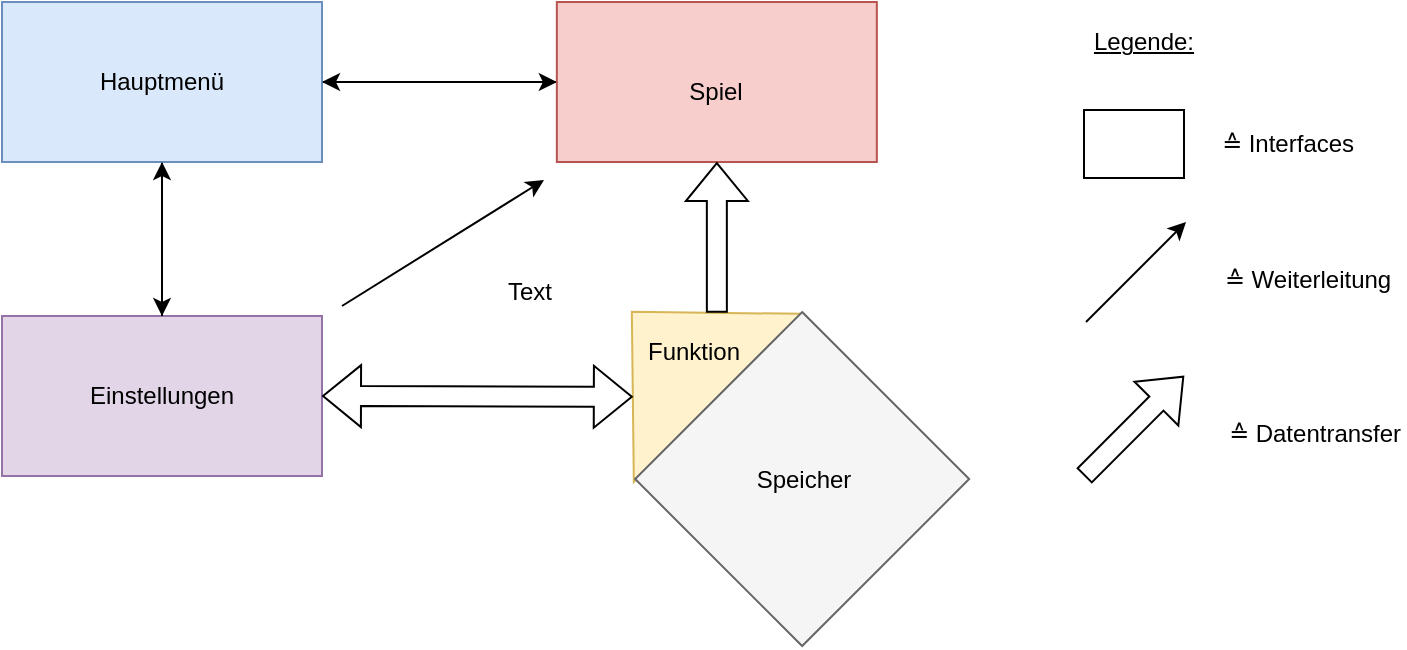 <mxfile version="20.8.3" type="github">
  <diagram id="gJQmC2m-UQPg0cxTNWhT" name="Seite-1">
    <mxGraphModel dx="961" dy="523" grid="0" gridSize="10" guides="1" tooltips="1" connect="1" arrows="1" fold="1" page="1" pageScale="1" pageWidth="827" pageHeight="1169" math="0" shadow="0">
      <root>
        <mxCell id="0" />
        <mxCell id="1" parent="0" />
        <mxCell id="O3_QjcBJ2C3qcMlOktQt-18" value="" style="triangle;whiteSpace=wrap;html=1;rotation=-135;fillColor=#fff2cc;strokeColor=#d6b656;" vertex="1" parent="1">
          <mxGeometry x="351" y="155" width="60.85" height="118.84" as="geometry" />
        </mxCell>
        <mxCell id="jdjC4HxTsvZZCqRnrzq8-2" value="" style="rounded=0;whiteSpace=wrap;html=1;" parent="1" vertex="1">
          <mxGeometry x="45" y="38" width="160" height="80" as="geometry" />
        </mxCell>
        <mxCell id="jdjC4HxTsvZZCqRnrzq8-15" style="edgeStyle=orthogonalEdgeStyle;rounded=0;orthogonalLoop=1;jettySize=auto;html=1;entryX=0;entryY=0.5;entryDx=0;entryDy=0;" parent="1" source="jdjC4HxTsvZZCqRnrzq8-5" target="jdjC4HxTsvZZCqRnrzq8-18" edge="1">
          <mxGeometry relative="1" as="geometry">
            <mxPoint x="320" y="200" as="targetPoint" />
          </mxGeometry>
        </mxCell>
        <mxCell id="jdjC4HxTsvZZCqRnrzq8-19" style="edgeStyle=orthogonalEdgeStyle;rounded=0;orthogonalLoop=1;jettySize=auto;html=1;entryX=0.5;entryY=0;entryDx=0;entryDy=0;" parent="1" source="jdjC4HxTsvZZCqRnrzq8-5" target="jdjC4HxTsvZZCqRnrzq8-8" edge="1">
          <mxGeometry relative="1" as="geometry" />
        </mxCell>
        <mxCell id="jdjC4HxTsvZZCqRnrzq8-5" value="Hauptmenü" style="text;html=1;strokeColor=#6c8ebf;fillColor=#dae8fc;align=center;verticalAlign=middle;whiteSpace=wrap;rounded=0;" parent="1" vertex="1">
          <mxGeometry x="45" y="38" width="160" height="80" as="geometry" />
        </mxCell>
        <mxCell id="jdjC4HxTsvZZCqRnrzq8-8" value="" style="rounded=0;whiteSpace=wrap;html=1;fillColor=#e1d5e7;strokeColor=#9673a6;" parent="1" vertex="1">
          <mxGeometry x="45" y="195" width="160" height="80" as="geometry" />
        </mxCell>
        <mxCell id="O3_QjcBJ2C3qcMlOktQt-29" style="edgeStyle=orthogonalEdgeStyle;rounded=0;orthogonalLoop=1;jettySize=auto;html=1;entryX=1;entryY=0.5;entryDx=0;entryDy=0;" edge="1" parent="1" source="jdjC4HxTsvZZCqRnrzq8-18" target="jdjC4HxTsvZZCqRnrzq8-5">
          <mxGeometry relative="1" as="geometry" />
        </mxCell>
        <mxCell id="jdjC4HxTsvZZCqRnrzq8-18" value="" style="rounded=0;whiteSpace=wrap;html=1;fillColor=#f8cecc;strokeColor=#b85450;" parent="1" vertex="1">
          <mxGeometry x="322.42" y="38" width="160" height="80" as="geometry" />
        </mxCell>
        <mxCell id="O3_QjcBJ2C3qcMlOktQt-28" style="edgeStyle=orthogonalEdgeStyle;rounded=0;orthogonalLoop=1;jettySize=auto;html=1;entryX=0.5;entryY=1;entryDx=0;entryDy=0;" edge="1" parent="1" source="jdjC4HxTsvZZCqRnrzq8-26" target="jdjC4HxTsvZZCqRnrzq8-5">
          <mxGeometry relative="1" as="geometry" />
        </mxCell>
        <mxCell id="jdjC4HxTsvZZCqRnrzq8-26" value="Einstellungen" style="text;html=1;strokeColor=none;fillColor=none;align=center;verticalAlign=middle;whiteSpace=wrap;rounded=0;" parent="1" vertex="1">
          <mxGeometry x="95" y="195" width="60" height="80" as="geometry" />
        </mxCell>
        <mxCell id="jdjC4HxTsvZZCqRnrzq8-27" value="Spiel" style="text;html=1;strokeColor=none;fillColor=none;align=center;verticalAlign=middle;whiteSpace=wrap;rounded=0;" parent="1" vertex="1">
          <mxGeometry x="372.42" y="68" width="60" height="30" as="geometry" />
        </mxCell>
        <mxCell id="jdjC4HxTsvZZCqRnrzq8-28" value="Funktion" style="text;html=1;strokeColor=none;fillColor=none;align=center;verticalAlign=middle;whiteSpace=wrap;rounded=0;" parent="1" vertex="1">
          <mxGeometry x="360.58" y="198.42" width="60" height="30" as="geometry" />
        </mxCell>
        <mxCell id="O3_QjcBJ2C3qcMlOktQt-20" value="" style="rhombus;whiteSpace=wrap;html=1;fillColor=#f5f5f5;fontColor=#333333;strokeColor=#666666;" vertex="1" parent="1">
          <mxGeometry x="361.58" y="193.04" width="167" height="167" as="geometry" />
        </mxCell>
        <mxCell id="O3_QjcBJ2C3qcMlOktQt-21" value="Speicher" style="text;html=1;strokeColor=none;fillColor=none;align=center;verticalAlign=middle;whiteSpace=wrap;rounded=0;" vertex="1" parent="1">
          <mxGeometry x="415.58" y="262.04" width="60" height="30" as="geometry" />
        </mxCell>
        <mxCell id="O3_QjcBJ2C3qcMlOktQt-25" value="" style="endArrow=classic;html=1;rounded=0;" edge="1" parent="1">
          <mxGeometry width="50" height="50" relative="1" as="geometry">
            <mxPoint x="215" y="190" as="sourcePoint" />
            <mxPoint x="316" y="127" as="targetPoint" />
          </mxGeometry>
        </mxCell>
        <mxCell id="O3_QjcBJ2C3qcMlOktQt-26" value="" style="shape=flexArrow;endArrow=classic;startArrow=classic;html=1;rounded=0;entryX=0.5;entryY=0;entryDx=0;entryDy=0;exitX=1;exitY=0.5;exitDx=0;exitDy=0;" edge="1" parent="1" source="jdjC4HxTsvZZCqRnrzq8-8" target="O3_QjcBJ2C3qcMlOktQt-18">
          <mxGeometry width="100" height="100" relative="1" as="geometry">
            <mxPoint x="215" y="329" as="sourcePoint" />
            <mxPoint x="315" y="229" as="targetPoint" />
          </mxGeometry>
        </mxCell>
        <mxCell id="O3_QjcBJ2C3qcMlOktQt-27" value="" style="shape=flexArrow;endArrow=classic;html=1;rounded=0;entryX=0.5;entryY=1;entryDx=0;entryDy=0;exitX=0.5;exitY=1;exitDx=0;exitDy=0;" edge="1" parent="1" source="O3_QjcBJ2C3qcMlOktQt-18" target="jdjC4HxTsvZZCqRnrzq8-18">
          <mxGeometry width="50" height="50" relative="1" as="geometry">
            <mxPoint x="512" y="187" as="sourcePoint" />
            <mxPoint x="562" y="137" as="targetPoint" />
          </mxGeometry>
        </mxCell>
        <mxCell id="O3_QjcBJ2C3qcMlOktQt-30" value="" style="rounded=0;whiteSpace=wrap;html=1;" vertex="1" parent="1">
          <mxGeometry x="586" y="92" width="50" height="34" as="geometry" />
        </mxCell>
        <mxCell id="O3_QjcBJ2C3qcMlOktQt-31" value="≙ Interfaces" style="text;html=1;strokeColor=none;fillColor=none;align=center;verticalAlign=middle;whiteSpace=wrap;rounded=0;" vertex="1" parent="1">
          <mxGeometry x="652.5" y="94" width="70" height="30" as="geometry" />
        </mxCell>
        <mxCell id="O3_QjcBJ2C3qcMlOktQt-35" value="" style="shape=flexArrow;endArrow=classic;html=1;rounded=0;" edge="1" parent="1">
          <mxGeometry width="50" height="50" relative="1" as="geometry">
            <mxPoint x="586" y="275" as="sourcePoint" />
            <mxPoint x="636" y="225" as="targetPoint" />
          </mxGeometry>
        </mxCell>
        <mxCell id="O3_QjcBJ2C3qcMlOktQt-36" value="" style="endArrow=classic;html=1;rounded=0;" edge="1" parent="1">
          <mxGeometry width="50" height="50" relative="1" as="geometry">
            <mxPoint x="587" y="198" as="sourcePoint" />
            <mxPoint x="637" y="148" as="targetPoint" />
          </mxGeometry>
        </mxCell>
        <mxCell id="O3_QjcBJ2C3qcMlOktQt-37" value="≙ Datentransfer" style="text;html=1;strokeColor=none;fillColor=none;align=center;verticalAlign=middle;whiteSpace=wrap;rounded=0;" vertex="1" parent="1">
          <mxGeometry x="655.5" y="239" width="91" height="30" as="geometry" />
        </mxCell>
        <mxCell id="O3_QjcBJ2C3qcMlOktQt-38" value="≙ Weiterleitung" style="text;html=1;strokeColor=none;fillColor=none;align=center;verticalAlign=middle;whiteSpace=wrap;rounded=0;" vertex="1" parent="1">
          <mxGeometry x="652.5" y="162" width="90" height="30" as="geometry" />
        </mxCell>
        <mxCell id="O3_QjcBJ2C3qcMlOktQt-39" value="Text" style="text;html=1;strokeColor=none;fillColor=none;align=center;verticalAlign=middle;whiteSpace=wrap;rounded=0;" vertex="1" parent="1">
          <mxGeometry x="279" y="168" width="60" height="30" as="geometry" />
        </mxCell>
        <mxCell id="O3_QjcBJ2C3qcMlOktQt-40" value="&lt;u&gt;Legende:&lt;/u&gt;" style="text;html=1;strokeColor=none;fillColor=none;align=center;verticalAlign=middle;whiteSpace=wrap;rounded=0;" vertex="1" parent="1">
          <mxGeometry x="586" y="43" width="60" height="30" as="geometry" />
        </mxCell>
      </root>
    </mxGraphModel>
  </diagram>
</mxfile>
